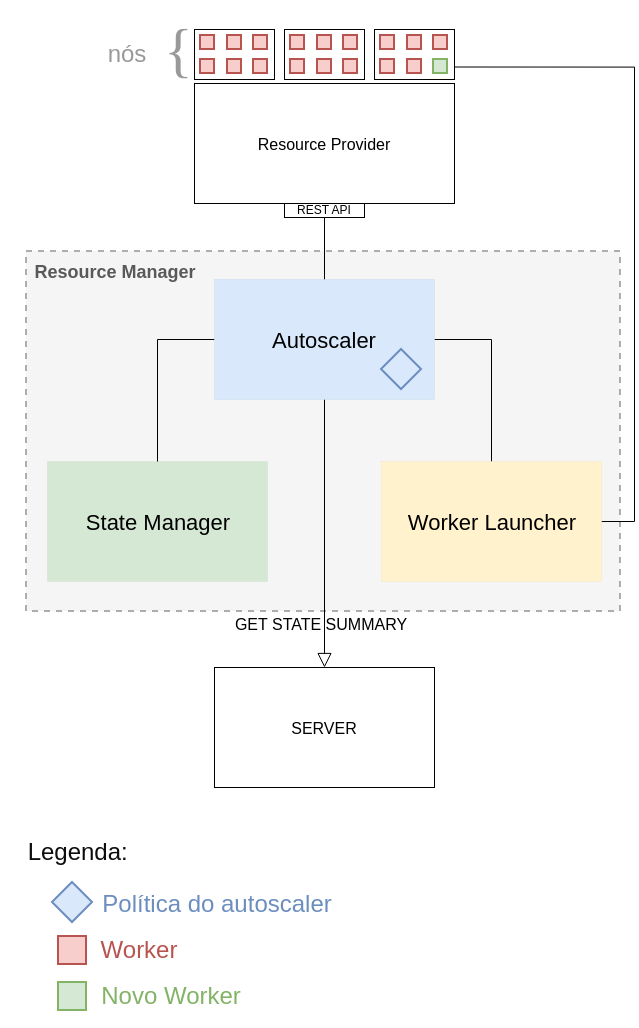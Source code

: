 <mxfile version="20.2.2" type="github" pages="5">
  <diagram id="givH3kl9ryhQj4KlOiUC" name="RM">
    <mxGraphModel dx="813" dy="728" grid="1" gridSize="10" guides="1" tooltips="1" connect="1" arrows="1" fold="1" page="1" pageScale="1" pageWidth="413" pageHeight="291" math="0" shadow="0">
      <root>
        <mxCell id="0" />
        <mxCell id="1" parent="0" />
        <mxCell id="n0p0-1cMeXe_KQNHKJX4-10" value="" style="rounded=0;whiteSpace=wrap;html=1;labelBackgroundColor=#FFFFFF;fontSize=11;dashed=1;fillColor=#f5f5f5;fontColor=#333333;strokeColor=#ADADAD;" parent="1" vertex="1">
          <mxGeometry x="56" y="-156.5" width="297" height="180" as="geometry" />
        </mxCell>
        <mxCell id="EmZdWoWNg9iefI1Aj5C1-4" value="State Manager" style="rounded=0;whiteSpace=wrap;html=1;fontFamily=Helvetica;fontSize=11;strokeColor=#82b366;strokeWidth=0;fillColor=#d5e8d4;" parent="1" vertex="1">
          <mxGeometry x="66.5" y="-51.5" width="110" height="60" as="geometry" />
        </mxCell>
        <mxCell id="EmZdWoWNg9iefI1Aj5C1-14" style="edgeStyle=orthogonalEdgeStyle;rounded=0;orthogonalLoop=1;jettySize=auto;html=1;exitX=0.5;exitY=1;exitDx=0;exitDy=0;entryX=0.5;entryY=0;entryDx=0;entryDy=0;fontFamily=Helvetica;fontSize=8;endArrow=block;endFill=0;startArrow=none;startFill=0;strokeWidth=0.5;" parent="1" source="EmZdWoWNg9iefI1Aj5C1-5" target="EmZdWoWNg9iefI1Aj5C1-7" edge="1">
          <mxGeometry relative="1" as="geometry" />
        </mxCell>
        <mxCell id="EmZdWoWNg9iefI1Aj5C1-15" value="GET STATE SUMMARY" style="edgeLabel;html=1;align=center;verticalAlign=middle;resizable=0;points=[];fontSize=8;fontFamily=Helvetica;labelBackgroundColor=none;" parent="EmZdWoWNg9iefI1Aj5C1-14" vertex="1" connectable="0">
          <mxGeometry x="-0.142" relative="1" as="geometry">
            <mxPoint x="-2" y="55" as="offset" />
          </mxGeometry>
        </mxCell>
        <mxCell id="ByBU07RrCaSleD2tIyLL-16" style="edgeStyle=orthogonalEdgeStyle;rounded=0;orthogonalLoop=1;jettySize=auto;html=1;exitX=0.5;exitY=0;exitDx=0;exitDy=0;entryX=0.5;entryY=1;entryDx=0;entryDy=0;fontFamily=Times New Roman;fontSize=16;fontColor=#999999;startArrow=none;startFill=0;endArrow=none;endFill=0;strokeWidth=0.5;" parent="1" source="EmZdWoWNg9iefI1Aj5C1-5" target="ByBU07RrCaSleD2tIyLL-21" edge="1">
          <mxGeometry relative="1" as="geometry">
            <mxPoint x="205" y="-37.5" as="targetPoint" />
          </mxGeometry>
        </mxCell>
        <mxCell id="n0p0-1cMeXe_KQNHKJX4-3" style="edgeStyle=orthogonalEdgeStyle;rounded=0;orthogonalLoop=1;jettySize=auto;html=1;exitX=1;exitY=0.5;exitDx=0;exitDy=0;entryX=0.5;entryY=0;entryDx=0;entryDy=0;fontSize=11;endArrow=none;endFill=0;strokeWidth=0.5;" parent="1" source="EmZdWoWNg9iefI1Aj5C1-5" target="EmZdWoWNg9iefI1Aj5C1-6" edge="1">
          <mxGeometry relative="1" as="geometry" />
        </mxCell>
        <mxCell id="n0p0-1cMeXe_KQNHKJX4-4" style="edgeStyle=orthogonalEdgeStyle;rounded=0;orthogonalLoop=1;jettySize=auto;html=1;exitX=0;exitY=0.5;exitDx=0;exitDy=0;entryX=0.5;entryY=0;entryDx=0;entryDy=0;fontSize=11;endArrow=none;endFill=0;strokeWidth=0.5;" parent="1" source="EmZdWoWNg9iefI1Aj5C1-5" target="EmZdWoWNg9iefI1Aj5C1-4" edge="1">
          <mxGeometry relative="1" as="geometry" />
        </mxCell>
        <mxCell id="EmZdWoWNg9iefI1Aj5C1-5" value="Autoscaler" style="rounded=0;whiteSpace=wrap;html=1;fontFamily=Helvetica;fontSize=11;strokeColor=#6c8ebf;strokeWidth=0;fillColor=#dae8fc;" parent="1" vertex="1">
          <mxGeometry x="150" y="-142.5" width="110" height="60" as="geometry" />
        </mxCell>
        <mxCell id="degvUQ81yIcglxJupTP3-12" style="edgeStyle=orthogonalEdgeStyle;rounded=0;orthogonalLoop=1;jettySize=auto;html=1;exitX=1;exitY=0.5;exitDx=0;exitDy=0;entryX=1;entryY=0.75;entryDx=0;entryDy=0;endArrow=none;endFill=0;strokeWidth=0.5;" parent="1" source="EmZdWoWNg9iefI1Aj5C1-6" target="nF06TZ146E0NzSmDWq72-19" edge="1">
          <mxGeometry relative="1" as="geometry">
            <Array as="points">
              <mxPoint x="360" y="-21" />
              <mxPoint x="360" y="-249" />
            </Array>
          </mxGeometry>
        </mxCell>
        <mxCell id="EmZdWoWNg9iefI1Aj5C1-6" value="Worker Launcher" style="rounded=0;whiteSpace=wrap;html=1;fontFamily=Helvetica;fontSize=11;strokeColor=#d6b656;strokeWidth=0;fillColor=#fff2cc;" parent="1" vertex="1">
          <mxGeometry x="233.5" y="-51.5" width="110" height="60" as="geometry" />
        </mxCell>
        <mxCell id="EmZdWoWNg9iefI1Aj5C1-7" value="SERVER" style="rounded=0;whiteSpace=wrap;html=1;fontFamily=Helvetica;fontSize=8;strokeColor=default;strokeWidth=0.5;" parent="1" vertex="1">
          <mxGeometry x="150" y="51.5" width="110" height="60" as="geometry" />
        </mxCell>
        <mxCell id="EmZdWoWNg9iefI1Aj5C1-13" value="Resource Manager" style="text;html=1;align=center;verticalAlign=middle;resizable=0;points=[];autosize=1;strokeColor=none;fillColor=none;fontSize=9;fontFamily=Helvetica;strokeWidth=1;fontStyle=1;fontColor=#595959;" parent="1" vertex="1">
          <mxGeometry x="50" y="-156.5" width="100" height="20" as="geometry" />
        </mxCell>
        <mxCell id="degvUQ81yIcglxJupTP3-3" value="Resource Provider" style="rounded=0;whiteSpace=wrap;html=1;fontFamily=Helvetica;fontSize=8;strokeColor=default;strokeWidth=0.5;" parent="1" vertex="1">
          <mxGeometry x="140" y="-240.5" width="130" height="60" as="geometry" />
        </mxCell>
        <mxCell id="degvUQ81yIcglxJupTP3-6" value="&lt;span style=&quot;color: rgb(0, 0, 0); font-family: Helvetica; font-size: 8px; font-style: normal; font-variant-ligatures: normal; font-variant-caps: normal; font-weight: 400; letter-spacing: normal; orphans: 2; text-align: center; text-indent: 0px; text-transform: none; widows: 2; word-spacing: 0px; -webkit-text-stroke-width: 0px; background-color: rgb(248, 249, 250); text-decoration-thickness: initial; text-decoration-style: initial; text-decoration-color: initial; float: none; display: inline !important;&quot;&gt;Node&lt;/span&gt;" style="rounded=0;whiteSpace=wrap;html=1;fontFamily=Helvetica;fontSize=8;strokeColor=default;strokeWidth=0.5;" parent="1" vertex="1">
          <mxGeometry x="230" y="-267.5" width="40" height="25" as="geometry" />
        </mxCell>
        <mxCell id="iXi9pWHLpVJdPP4cGL9C-4" style="edgeStyle=orthogonalEdgeStyle;rounded=0;orthogonalLoop=1;jettySize=auto;html=1;exitX=0.5;exitY=1;exitDx=0;exitDy=0;dashed=1;" parent="1" source="degvUQ81yIcglxJupTP3-3" target="degvUQ81yIcglxJupTP3-3" edge="1">
          <mxGeometry relative="1" as="geometry" />
        </mxCell>
        <mxCell id="ByBU07RrCaSleD2tIyLL-1" value="" style="rhombus;whiteSpace=wrap;html=1;fillColor=#dae8fc;strokeColor=#6c8ebf;" parent="1" vertex="1">
          <mxGeometry x="233.5" y="-107.5" width="20" height="20" as="geometry" />
        </mxCell>
        <mxCell id="ByBU07RrCaSleD2tIyLL-2" value="" style="rhombus;whiteSpace=wrap;html=1;fillColor=#dae8fc;strokeColor=#6c8ebf;fontColor=#6C8EBF;" parent="1" vertex="1">
          <mxGeometry x="69" y="159" width="20" height="20" as="geometry" />
        </mxCell>
        <mxCell id="ByBU07RrCaSleD2tIyLL-3" value="Política do autoscaler" style="text;html=1;align=center;verticalAlign=middle;resizable=0;points=[];autosize=1;strokeColor=none;fillColor=none;fontColor=#6C8EBF;" parent="1" vertex="1">
          <mxGeometry x="86" y="160" width="130" height="20" as="geometry" />
        </mxCell>
        <mxCell id="ByBU07RrCaSleD2tIyLL-21" value="REST API" style="rounded=0;whiteSpace=wrap;html=1;fontFamily=Helvetica;fontSize=6;strokeColor=default;strokeWidth=0.5;" parent="1" vertex="1">
          <mxGeometry x="185" y="-180.5" width="40" height="7" as="geometry" />
        </mxCell>
        <mxCell id="nF06TZ146E0NzSmDWq72-1" value="" style="whiteSpace=wrap;html=1;aspect=fixed;fontSize=13;fillColor=#f8cecc;strokeColor=#b85450;" parent="1" vertex="1">
          <mxGeometry x="72" y="186" width="14" height="14" as="geometry" />
        </mxCell>
        <mxCell id="nF06TZ146E0NzSmDWq72-2" value="Worker" style="text;html=1;align=center;verticalAlign=middle;resizable=0;points=[];autosize=1;strokeColor=none;fillColor=none;fontColor=#B85450;" parent="1" vertex="1">
          <mxGeometry x="82" y="178" width="60" height="30" as="geometry" />
        </mxCell>
        <mxCell id="nF06TZ146E0NzSmDWq72-12" value="" style="rounded=0;whiteSpace=wrap;html=1;fontFamily=Helvetica;fontSize=8;strokeColor=default;strokeWidth=0.5;" parent="1" vertex="1">
          <mxGeometry x="140" y="-267.5" width="40" height="25" as="geometry" />
        </mxCell>
        <mxCell id="nF06TZ146E0NzSmDWq72-13" value="" style="whiteSpace=wrap;html=1;aspect=fixed;fontSize=13;fillColor=#f8cecc;strokeColor=#b85450;" parent="1" vertex="1">
          <mxGeometry x="143" y="-264.5" width="7" height="7" as="geometry" />
        </mxCell>
        <mxCell id="nF06TZ146E0NzSmDWq72-14" value="" style="whiteSpace=wrap;html=1;aspect=fixed;fontSize=13;fillColor=#f8cecc;strokeColor=#b85450;" parent="1" vertex="1">
          <mxGeometry x="156.5" y="-264.5" width="7" height="7" as="geometry" />
        </mxCell>
        <mxCell id="nF06TZ146E0NzSmDWq72-15" value="" style="whiteSpace=wrap;html=1;aspect=fixed;fontSize=13;fillColor=#f8cecc;strokeColor=#b85450;" parent="1" vertex="1">
          <mxGeometry x="143" y="-252.5" width="7" height="7" as="geometry" />
        </mxCell>
        <mxCell id="nF06TZ146E0NzSmDWq72-16" value="" style="whiteSpace=wrap;html=1;aspect=fixed;fontSize=13;fillColor=#f8cecc;strokeColor=#b85450;" parent="1" vertex="1">
          <mxGeometry x="156.5" y="-252.5" width="7" height="7" as="geometry" />
        </mxCell>
        <mxCell id="nF06TZ146E0NzSmDWq72-17" value="" style="whiteSpace=wrap;html=1;aspect=fixed;fontSize=13;fillColor=#f8cecc;strokeColor=#b85450;" parent="1" vertex="1">
          <mxGeometry x="169.5" y="-264.5" width="7" height="7" as="geometry" />
        </mxCell>
        <mxCell id="nF06TZ146E0NzSmDWq72-18" value="" style="whiteSpace=wrap;html=1;aspect=fixed;fontSize=13;fillColor=#f8cecc;strokeColor=#b85450;" parent="1" vertex="1">
          <mxGeometry x="169.5" y="-252.5" width="7" height="7" as="geometry" />
        </mxCell>
        <mxCell id="nF06TZ146E0NzSmDWq72-19" value="" style="rounded=0;whiteSpace=wrap;html=1;fontFamily=Helvetica;fontSize=8;strokeColor=default;strokeWidth=0.5;" parent="1" vertex="1">
          <mxGeometry x="230" y="-267.5" width="40" height="25" as="geometry" />
        </mxCell>
        <mxCell id="nF06TZ146E0NzSmDWq72-20" value="" style="whiteSpace=wrap;html=1;aspect=fixed;fontSize=13;fillColor=#f8cecc;strokeColor=#b85450;" parent="1" vertex="1">
          <mxGeometry x="233" y="-264.5" width="7" height="7" as="geometry" />
        </mxCell>
        <mxCell id="nF06TZ146E0NzSmDWq72-21" value="" style="whiteSpace=wrap;html=1;aspect=fixed;fontSize=13;fillColor=#f8cecc;strokeColor=#b85450;" parent="1" vertex="1">
          <mxGeometry x="246.5" y="-264.5" width="7" height="7" as="geometry" />
        </mxCell>
        <mxCell id="nF06TZ146E0NzSmDWq72-22" value="" style="whiteSpace=wrap;html=1;aspect=fixed;fontSize=13;fillColor=#f8cecc;strokeColor=#b85450;" parent="1" vertex="1">
          <mxGeometry x="233" y="-252.5" width="7" height="7" as="geometry" />
        </mxCell>
        <mxCell id="nF06TZ146E0NzSmDWq72-23" value="" style="whiteSpace=wrap;html=1;aspect=fixed;fontSize=13;fillColor=#f8cecc;strokeColor=#b85450;" parent="1" vertex="1">
          <mxGeometry x="246.5" y="-252.5" width="7" height="7" as="geometry" />
        </mxCell>
        <mxCell id="nF06TZ146E0NzSmDWq72-24" value="" style="whiteSpace=wrap;html=1;aspect=fixed;fontSize=13;fillColor=#f8cecc;strokeColor=#b85450;" parent="1" vertex="1">
          <mxGeometry x="259.5" y="-264.5" width="7" height="7" as="geometry" />
        </mxCell>
        <mxCell id="nF06TZ146E0NzSmDWq72-25" value="" style="rounded=0;whiteSpace=wrap;html=1;fontFamily=Helvetica;fontSize=8;strokeColor=default;strokeWidth=0.5;" parent="1" vertex="1">
          <mxGeometry x="185" y="-267.5" width="40" height="25" as="geometry" />
        </mxCell>
        <mxCell id="nF06TZ146E0NzSmDWq72-26" value="" style="whiteSpace=wrap;html=1;aspect=fixed;fontSize=13;fillColor=#f8cecc;strokeColor=#b85450;" parent="1" vertex="1">
          <mxGeometry x="188" y="-264.5" width="7" height="7" as="geometry" />
        </mxCell>
        <mxCell id="nF06TZ146E0NzSmDWq72-27" value="" style="whiteSpace=wrap;html=1;aspect=fixed;fontSize=13;fillColor=#f8cecc;strokeColor=#b85450;" parent="1" vertex="1">
          <mxGeometry x="201.5" y="-264.5" width="7" height="7" as="geometry" />
        </mxCell>
        <mxCell id="nF06TZ146E0NzSmDWq72-28" value="" style="whiteSpace=wrap;html=1;aspect=fixed;fontSize=13;fillColor=#f8cecc;strokeColor=#b85450;" parent="1" vertex="1">
          <mxGeometry x="188" y="-252.5" width="7" height="7" as="geometry" />
        </mxCell>
        <mxCell id="nF06TZ146E0NzSmDWq72-29" value="" style="whiteSpace=wrap;html=1;aspect=fixed;fontSize=13;fillColor=#f8cecc;strokeColor=#b85450;" parent="1" vertex="1">
          <mxGeometry x="201.5" y="-252.5" width="7" height="7" as="geometry" />
        </mxCell>
        <mxCell id="nF06TZ146E0NzSmDWq72-30" value="" style="whiteSpace=wrap;html=1;aspect=fixed;fontSize=13;fillColor=#f8cecc;strokeColor=#b85450;" parent="1" vertex="1">
          <mxGeometry x="214.5" y="-264.5" width="7" height="7" as="geometry" />
        </mxCell>
        <mxCell id="nF06TZ146E0NzSmDWq72-31" value="" style="whiteSpace=wrap;html=1;aspect=fixed;fontSize=13;fillColor=#f8cecc;strokeColor=#b85450;" parent="1" vertex="1">
          <mxGeometry x="214.5" y="-252.5" width="7" height="7" as="geometry" />
        </mxCell>
        <mxCell id="nF06TZ146E0NzSmDWq72-32" value="{" style="text;whiteSpace=wrap;html=1;fontColor=#999999;fontSize=30;fontFamily=Times New Roman;" parent="1" vertex="1">
          <mxGeometry x="123" y="-282" width="12" height="25" as="geometry" />
        </mxCell>
        <mxCell id="nF06TZ146E0NzSmDWq72-33" value="nós" style="text;html=1;align=center;verticalAlign=middle;resizable=0;points=[];autosize=1;strokeColor=none;fillColor=none;fontSize=12;fontColor=#999999;" parent="1" vertex="1">
          <mxGeometry x="86" y="-270" width="40" height="30" as="geometry" />
        </mxCell>
        <mxCell id="nF06TZ146E0NzSmDWq72-34" value="" style="whiteSpace=wrap;html=1;aspect=fixed;fontSize=13;fillColor=#d5e8d4;strokeColor=#82b366;" parent="1" vertex="1">
          <mxGeometry x="72" y="209" width="14" height="14" as="geometry" />
        </mxCell>
        <mxCell id="nF06TZ146E0NzSmDWq72-35" value="Novo Worker" style="text;html=1;align=center;verticalAlign=middle;resizable=0;points=[];autosize=1;strokeColor=none;fillColor=none;fontColor=#82B366;" parent="1" vertex="1">
          <mxGeometry x="83" y="201" width="90" height="30" as="geometry" />
        </mxCell>
        <mxCell id="nF06TZ146E0NzSmDWq72-36" value="" style="whiteSpace=wrap;html=1;aspect=fixed;fontSize=13;fillColor=#d5e8d4;strokeColor=#82b366;" parent="1" vertex="1">
          <mxGeometry x="259.5" y="-252.5" width="7" height="7" as="geometry" />
        </mxCell>
        <mxCell id="nF06TZ146E0NzSmDWq72-37" value="&lt;font color=&quot;#0d0d0d&quot;&gt;Legenda:&amp;nbsp;&lt;/font&gt;" style="text;html=1;align=center;verticalAlign=middle;resizable=0;points=[];autosize=1;strokeColor=none;fillColor=none;fontSize=12;fontColor=#82B366;" parent="1" vertex="1">
          <mxGeometry x="43" y="129" width="80" height="30" as="geometry" />
        </mxCell>
      </root>
    </mxGraphModel>
  </diagram>
  <diagram name="node ex" id="QiuuPh8pqdXVUoQ2Vr1C">
    <mxGraphModel dx="569" dy="306" grid="1" gridSize="10" guides="1" tooltips="1" connect="1" arrows="1" fold="1" page="1" pageScale="1" pageWidth="413" pageHeight="291" math="0" shadow="0">
      <root>
        <mxCell id="OyPvWq7zxoFrwu6D7QL0-0" />
        <mxCell id="OyPvWq7zxoFrwu6D7QL0-1" parent="OyPvWq7zxoFrwu6D7QL0-0" />
        <mxCell id="OyPvWq7zxoFrwu6D7QL0-2" value="" style="rounded=0;whiteSpace=wrap;html=1;strokeWidth=0;fillColor=#f5f5f5;fontColor=#333333;strokeColor=#666666;" parent="OyPvWq7zxoFrwu6D7QL0-1" vertex="1">
          <mxGeometry x="48" y="55" width="235" height="170" as="geometry" />
        </mxCell>
        <mxCell id="OyPvWq7zxoFrwu6D7QL0-16" value="Worker 1" style="rounded=0;whiteSpace=wrap;html=1;fontFamily=Helvetica;fontSize=8;strokeColor=default;strokeWidth=0.5;" parent="OyPvWq7zxoFrwu6D7QL0-1" vertex="1">
          <mxGeometry x="60" y="75" width="100" height="60" as="geometry" />
        </mxCell>
        <mxCell id="OyPvWq7zxoFrwu6D7QL0-18" style="edgeStyle=orthogonalEdgeStyle;rounded=0;orthogonalLoop=1;jettySize=auto;html=1;exitX=0.5;exitY=1;exitDx=0;exitDy=0;dashed=1;" parent="OyPvWq7zxoFrwu6D7QL0-1" edge="1">
          <mxGeometry relative="1" as="geometry">
            <mxPoint x="258" y="236" as="sourcePoint" />
            <mxPoint x="258" y="236" as="targetPoint" />
          </mxGeometry>
        </mxCell>
        <mxCell id="nDW1kJGVqX50-gs_ahfs-0" value="Worker 5" style="rounded=0;whiteSpace=wrap;html=1;fontFamily=Helvetica;fontSize=8;strokeColor=default;strokeWidth=0.5;" parent="OyPvWq7zxoFrwu6D7QL0-1" vertex="1">
          <mxGeometry x="170" y="75" width="100" height="60" as="geometry" />
        </mxCell>
        <mxCell id="VqP6zzKVyuEk30cZ3ehg-0" value="Node" style="text;html=1;align=center;verticalAlign=middle;whiteSpace=wrap;rounded=0;fontColor=#0D0D0D;fontStyle=1;fontSize=12;" parent="OyPvWq7zxoFrwu6D7QL0-1" vertex="1">
          <mxGeometry x="48" y="55" width="35" height="15" as="geometry" />
        </mxCell>
        <mxCell id="VqP6zzKVyuEk30cZ3ehg-10" value="" style="group;fontStyle=1;fontSize=8;" parent="OyPvWq7zxoFrwu6D7QL0-1" vertex="1" connectable="0">
          <mxGeometry x="173" y="215" width="55" height="10" as="geometry" />
        </mxCell>
        <mxCell id="VqP6zzKVyuEk30cZ3ehg-8" value="" style="whiteSpace=wrap;html=1;aspect=fixed;fontSize=8;fillColor=#d5e8d4;strokeColor=#82b366;" parent="VqP6zzKVyuEk30cZ3ehg-10" vertex="1">
          <mxGeometry width="8" height="8" as="geometry" />
        </mxCell>
        <mxCell id="VqP6zzKVyuEk30cZ3ehg-9" value="&lt;b style=&quot;font-size: 8px;&quot;&gt;&lt;font color=&quot;#82b366&quot; style=&quot;font-size: 8px;&quot;&gt;20000m&lt;/font&gt;&lt;/b&gt;" style="text;html=1;strokeColor=none;fillColor=none;align=left;verticalAlign=middle;whiteSpace=wrap;rounded=0;dashed=1;fontSize=8;fontColor=#B9E0A5;" parent="VqP6zzKVyuEk30cZ3ehg-10" vertex="1">
          <mxGeometry x="10" width="30" height="10" as="geometry" />
        </mxCell>
        <mxCell id="VqP6zzKVyuEk30cZ3ehg-72" value="" style="group" parent="OyPvWq7zxoFrwu6D7QL0-1" vertex="1" connectable="0">
          <mxGeometry x="241" y="115" width="28" height="15" as="geometry" />
        </mxCell>
        <mxCell id="VqP6zzKVyuEk30cZ3ehg-73" value="" style="whiteSpace=wrap;html=1;aspect=fixed;fontSize=12;fillColor=#d5e8d4;strokeColor=#82b366;" parent="VqP6zzKVyuEk30cZ3ehg-72" vertex="1">
          <mxGeometry width="5" height="5" as="geometry" />
        </mxCell>
        <mxCell id="VqP6zzKVyuEk30cZ3ehg-74" value="&lt;b style=&quot;&quot;&gt;&lt;font color=&quot;#82b366&quot; style=&quot;font-size: 5px;&quot;&gt;3000m&lt;/font&gt;&lt;/b&gt;" style="text;html=1;strokeColor=none;fillColor=none;align=left;verticalAlign=middle;whiteSpace=wrap;rounded=0;dashed=1;fontSize=4;fontColor=#B9E0A5;" parent="VqP6zzKVyuEk30cZ3ehg-72" vertex="1">
          <mxGeometry x="4.996" y="2.5" width="7.273" as="geometry" />
        </mxCell>
        <mxCell id="VqP6zzKVyuEk30cZ3ehg-136" value="" style="group" parent="VqP6zzKVyuEk30cZ3ehg-72" vertex="1" connectable="0">
          <mxGeometry y="10" width="28" height="5" as="geometry" />
        </mxCell>
        <mxCell id="VqP6zzKVyuEk30cZ3ehg-137" value="" style="ellipse;whiteSpace=wrap;html=1;aspect=fixed;fontSize=12;fillColor=#dae8fc;strokeColor=#6c8ebf;" parent="VqP6zzKVyuEk30cZ3ehg-136" vertex="1">
          <mxGeometry width="5" height="5" as="geometry" />
        </mxCell>
        <mxCell id="VqP6zzKVyuEk30cZ3ehg-138" value="5000mb" style="text;html=1;strokeColor=none;fillColor=none;align=left;verticalAlign=middle;whiteSpace=wrap;rounded=0;dashed=1;fontSize=5;fontColor=#6C8EBF;fontStyle=1" parent="VqP6zzKVyuEk30cZ3ehg-136" vertex="1">
          <mxGeometry x="5" width="23" height="3.18" as="geometry" />
        </mxCell>
        <mxCell id="VqP6zzKVyuEk30cZ3ehg-139" value="" style="group" parent="VqP6zzKVyuEk30cZ3ehg-72" vertex="1" connectable="0">
          <mxGeometry width="12.269" height="5" as="geometry" />
        </mxCell>
        <mxCell id="VqP6zzKVyuEk30cZ3ehg-140" value="" style="whiteSpace=wrap;html=1;aspect=fixed;fontSize=12;fillColor=#d5e8d4;strokeColor=#82b366;" parent="VqP6zzKVyuEk30cZ3ehg-139" vertex="1">
          <mxGeometry width="5" height="5" as="geometry" />
        </mxCell>
        <mxCell id="VqP6zzKVyuEk30cZ3ehg-98" value="" style="group" parent="OyPvWq7zxoFrwu6D7QL0-1" vertex="1" connectable="0">
          <mxGeometry x="131" y="125" width="28" height="5" as="geometry" />
        </mxCell>
        <mxCell id="VqP6zzKVyuEk30cZ3ehg-99" value="" style="ellipse;whiteSpace=wrap;html=1;aspect=fixed;fontSize=12;fillColor=#dae8fc;strokeColor=#6c8ebf;" parent="VqP6zzKVyuEk30cZ3ehg-98" vertex="1">
          <mxGeometry width="5" height="5" as="geometry" />
        </mxCell>
        <mxCell id="VqP6zzKVyuEk30cZ3ehg-100" value="10000mb" style="text;html=1;strokeColor=none;fillColor=none;align=left;verticalAlign=middle;whiteSpace=wrap;rounded=0;dashed=1;fontSize=5;fontColor=#6C8EBF;fontStyle=1" parent="VqP6zzKVyuEk30cZ3ehg-98" vertex="1">
          <mxGeometry x="5" width="23" height="3.18" as="geometry" />
        </mxCell>
        <mxCell id="VqP6zzKVyuEk30cZ3ehg-101" value="" style="group" parent="OyPvWq7zxoFrwu6D7QL0-1" vertex="1" connectable="0">
          <mxGeometry x="131" y="115" width="12.269" height="5" as="geometry" />
        </mxCell>
        <mxCell id="VqP6zzKVyuEk30cZ3ehg-102" value="" style="whiteSpace=wrap;html=1;aspect=fixed;fontSize=12;fillColor=#d5e8d4;strokeColor=#82b366;" parent="VqP6zzKVyuEk30cZ3ehg-101" vertex="1">
          <mxGeometry width="5" height="5" as="geometry" />
        </mxCell>
        <mxCell id="VqP6zzKVyuEk30cZ3ehg-103" value="&lt;b style=&quot;&quot;&gt;&lt;font color=&quot;#82b366&quot; style=&quot;font-size: 5px;&quot;&gt;5000m&lt;/font&gt;&lt;/b&gt;" style="text;html=1;strokeColor=none;fillColor=none;align=left;verticalAlign=middle;whiteSpace=wrap;rounded=0;dashed=1;fontSize=4;fontColor=#B9E0A5;" parent="VqP6zzKVyuEk30cZ3ehg-101" vertex="1">
          <mxGeometry x="4.996" y="2.5" width="7.273" as="geometry" />
        </mxCell>
        <mxCell id="VqP6zzKVyuEk30cZ3ehg-104" value="Worker 3" style="rounded=0;whiteSpace=wrap;html=1;fontFamily=Helvetica;fontSize=8;strokeColor=default;strokeWidth=0.5;" parent="OyPvWq7zxoFrwu6D7QL0-1" vertex="1">
          <mxGeometry x="60" y="145" width="100" height="60" as="geometry" />
        </mxCell>
        <mxCell id="VqP6zzKVyuEk30cZ3ehg-105" value="livre" style="rounded=0;whiteSpace=wrap;html=1;fontFamily=Helvetica;fontSize=8;strokeColor=default;strokeWidth=0.5;" parent="OyPvWq7zxoFrwu6D7QL0-1" vertex="1">
          <mxGeometry x="170" y="145" width="100" height="60" as="geometry" />
        </mxCell>
        <mxCell id="VqP6zzKVyuEk30cZ3ehg-109" value="" style="group" parent="OyPvWq7zxoFrwu6D7QL0-1" vertex="1" connectable="0">
          <mxGeometry x="241" y="185" width="28" height="15" as="geometry" />
        </mxCell>
        <mxCell id="VqP6zzKVyuEk30cZ3ehg-110" value="" style="whiteSpace=wrap;html=1;aspect=fixed;fontSize=12;fillColor=#d5e8d4;strokeColor=#82b366;" parent="VqP6zzKVyuEk30cZ3ehg-109" vertex="1">
          <mxGeometry width="5" height="5" as="geometry" />
        </mxCell>
        <mxCell id="VqP6zzKVyuEk30cZ3ehg-111" value="&lt;b style=&quot;&quot;&gt;&lt;font color=&quot;#82b366&quot; style=&quot;font-size: 5px;&quot;&gt;10000m&lt;/font&gt;&lt;/b&gt;" style="text;html=1;strokeColor=none;fillColor=none;align=left;verticalAlign=middle;whiteSpace=wrap;rounded=0;dashed=1;fontSize=4;fontColor=#B9E0A5;" parent="VqP6zzKVyuEk30cZ3ehg-109" vertex="1">
          <mxGeometry x="4.996" y="2.5" width="7.273" as="geometry" />
        </mxCell>
        <mxCell id="VqP6zzKVyuEk30cZ3ehg-142" value="" style="group" parent="VqP6zzKVyuEk30cZ3ehg-109" vertex="1" connectable="0">
          <mxGeometry y="10" width="28" height="5" as="geometry" />
        </mxCell>
        <mxCell id="VqP6zzKVyuEk30cZ3ehg-143" value="" style="ellipse;whiteSpace=wrap;html=1;aspect=fixed;fontSize=12;fillColor=#dae8fc;strokeColor=#6c8ebf;" parent="VqP6zzKVyuEk30cZ3ehg-142" vertex="1">
          <mxGeometry width="5" height="5" as="geometry" />
        </mxCell>
        <mxCell id="VqP6zzKVyuEk30cZ3ehg-144" value="15000mb" style="text;html=1;strokeColor=none;fillColor=none;align=left;verticalAlign=middle;whiteSpace=wrap;rounded=0;dashed=1;fontSize=5;fontColor=#6C8EBF;fontStyle=1" parent="VqP6zzKVyuEk30cZ3ehg-142" vertex="1">
          <mxGeometry x="5" width="23" height="3.18" as="geometry" />
        </mxCell>
        <mxCell id="VqP6zzKVyuEk30cZ3ehg-145" value="" style="group" parent="VqP6zzKVyuEk30cZ3ehg-109" vertex="1" connectable="0">
          <mxGeometry width="12.269" height="5" as="geometry" />
        </mxCell>
        <mxCell id="VqP6zzKVyuEk30cZ3ehg-146" value="" style="whiteSpace=wrap;html=1;aspect=fixed;fontSize=12;fillColor=#d5e8d4;strokeColor=#82b366;" parent="VqP6zzKVyuEk30cZ3ehg-145" vertex="1">
          <mxGeometry width="5" height="5" as="geometry" />
        </mxCell>
        <mxCell id="VqP6zzKVyuEk30cZ3ehg-112" value="" style="group" parent="OyPvWq7zxoFrwu6D7QL0-1" vertex="1" connectable="0">
          <mxGeometry x="131" y="195" width="28" height="5" as="geometry" />
        </mxCell>
        <mxCell id="VqP6zzKVyuEk30cZ3ehg-113" value="" style="ellipse;whiteSpace=wrap;html=1;aspect=fixed;fontSize=12;fillColor=#dae8fc;strokeColor=#6c8ebf;" parent="VqP6zzKVyuEk30cZ3ehg-112" vertex="1">
          <mxGeometry width="5" height="5" as="geometry" />
        </mxCell>
        <mxCell id="VqP6zzKVyuEk30cZ3ehg-114" value="2000mb" style="text;html=1;strokeColor=none;fillColor=none;align=left;verticalAlign=middle;whiteSpace=wrap;rounded=0;dashed=1;fontSize=5;fontColor=#6C8EBF;fontStyle=1" parent="VqP6zzKVyuEk30cZ3ehg-112" vertex="1">
          <mxGeometry x="5" width="23" height="3.18" as="geometry" />
        </mxCell>
        <mxCell id="VqP6zzKVyuEk30cZ3ehg-115" value="" style="group" parent="OyPvWq7zxoFrwu6D7QL0-1" vertex="1" connectable="0">
          <mxGeometry x="131" y="185" width="12.269" height="5" as="geometry" />
        </mxCell>
        <mxCell id="VqP6zzKVyuEk30cZ3ehg-116" value="" style="whiteSpace=wrap;html=1;aspect=fixed;fontSize=12;fillColor=#d5e8d4;strokeColor=#82b366;" parent="VqP6zzKVyuEk30cZ3ehg-115" vertex="1">
          <mxGeometry width="5" height="5" as="geometry" />
        </mxCell>
        <mxCell id="VqP6zzKVyuEk30cZ3ehg-117" value="&lt;b style=&quot;&quot;&gt;&lt;font color=&quot;#82b366&quot; style=&quot;font-size: 5px;&quot;&gt;2000m&lt;/font&gt;&lt;/b&gt;" style="text;html=1;strokeColor=none;fillColor=none;align=left;verticalAlign=middle;whiteSpace=wrap;rounded=0;dashed=1;fontSize=4;fontColor=#B9E0A5;" parent="VqP6zzKVyuEk30cZ3ehg-115" vertex="1">
          <mxGeometry x="4.996" y="2.5" width="7.273" as="geometry" />
        </mxCell>
        <mxCell id="VqP6zzKVyuEk30cZ3ehg-118" value="" style="group;fontSize=8;" parent="OyPvWq7zxoFrwu6D7QL0-1" vertex="1" connectable="0">
          <mxGeometry x="220" y="215" width="40" height="10" as="geometry" />
        </mxCell>
        <mxCell id="VqP6zzKVyuEk30cZ3ehg-18" value="32000mb" style="text;html=1;strokeColor=none;fillColor=none;align=left;verticalAlign=middle;whiteSpace=wrap;rounded=0;dashed=1;fontSize=8;fontColor=#6C8EBF;fontStyle=1" parent="VqP6zzKVyuEk30cZ3ehg-118" vertex="1">
          <mxGeometry x="10" y="2.5" width="30" height="5" as="geometry" />
        </mxCell>
        <mxCell id="VqP6zzKVyuEk30cZ3ehg-14" value="" style="ellipse;whiteSpace=wrap;html=1;aspect=fixed;fontSize=8;fillColor=#dae8fc;strokeColor=#6c8ebf;" parent="VqP6zzKVyuEk30cZ3ehg-118" vertex="1">
          <mxGeometry width="8" height="8" as="geometry" />
        </mxCell>
        <mxCell id="VqP6zzKVyuEk30cZ3ehg-155" value="&lt;font style=&quot;font-size: 7px;&quot;&gt;Legenda&lt;/font&gt;:" style="text;html=1;align=center;verticalAlign=middle;resizable=0;points=[];autosize=1;strokeColor=none;fillColor=none;fontSize=7;fontColor=#0D0D0D;" parent="OyPvWq7zxoFrwu6D7QL0-1" vertex="1">
          <mxGeometry x="40" y="225" width="50" height="20" as="geometry" />
        </mxCell>
        <mxCell id="VqP6zzKVyuEk30cZ3ehg-2" value="&amp;nbsp;CPU(milicores)" style="text;html=1;strokeColor=none;fillColor=none;align=left;verticalAlign=middle;whiteSpace=wrap;rounded=0;dashed=1;fontSize=7;fontColor=#82B366;fontStyle=1" parent="OyPvWq7zxoFrwu6D7QL0-1" vertex="1">
          <mxGeometry x="68" y="245" width="51" height="11.5" as="geometry" />
        </mxCell>
        <mxCell id="VqP6zzKVyuEk30cZ3ehg-3" value="" style="whiteSpace=wrap;html=1;aspect=fixed;fontSize=12;fillColor=#d5e8d4;strokeColor=#82b366;" parent="OyPvWq7zxoFrwu6D7QL0-1" vertex="1">
          <mxGeometry x="59" y="246.25" width="9" height="9" as="geometry" />
        </mxCell>
        <mxCell id="VqP6zzKVyuEk30cZ3ehg-5" value="&amp;nbsp;RAM(megabytes)" style="text;html=1;strokeColor=none;fillColor=none;align=left;verticalAlign=middle;whiteSpace=wrap;rounded=0;dashed=1;fontSize=7;fontColor=#6C8EBF;fontStyle=1" parent="OyPvWq7zxoFrwu6D7QL0-1" vertex="1">
          <mxGeometry x="152.27" y="246.25" width="58" height="9" as="geometry" />
        </mxCell>
        <mxCell id="VqP6zzKVyuEk30cZ3ehg-7" value="" style="ellipse;whiteSpace=wrap;html=1;aspect=fixed;fontSize=12;fillColor=#dae8fc;strokeColor=#6c8ebf;" parent="OyPvWq7zxoFrwu6D7QL0-1" vertex="1">
          <mxGeometry x="143.27" y="246" width="9" height="9" as="geometry" />
        </mxCell>
      </root>
    </mxGraphModel>
  </diagram>
  <diagram name="node" id="Aw4tk2loN6u6114x8few">
    <mxGraphModel dx="1422" dy="764" grid="1" gridSize="10" guides="1" tooltips="1" connect="1" arrows="1" fold="1" page="1" pageScale="1" pageWidth="413" pageHeight="291" math="0" shadow="0">
      <root>
        <mxCell id="4aOTccN-7xwlEmOiM-ov-0" />
        <mxCell id="4aOTccN-7xwlEmOiM-ov-1" parent="4aOTccN-7xwlEmOiM-ov-0" />
        <mxCell id="4aOTccN-7xwlEmOiM-ov-2" value="" style="rounded=0;whiteSpace=wrap;html=1;strokeWidth=0;fillColor=#f5f5f5;fontColor=#333333;strokeColor=#666666;" parent="4aOTccN-7xwlEmOiM-ov-1" vertex="1">
          <mxGeometry x="37" y="23" width="339" height="245" as="geometry" />
        </mxCell>
        <mxCell id="4aOTccN-7xwlEmOiM-ov-3" value="Worker 1" style="rounded=0;whiteSpace=wrap;html=1;fontFamily=Helvetica;fontSize=8;strokeColor=default;strokeWidth=0.5;" parent="4aOTccN-7xwlEmOiM-ov-1" vertex="1">
          <mxGeometry x="49" y="43" width="100" height="60" as="geometry" />
        </mxCell>
        <mxCell id="4aOTccN-7xwlEmOiM-ov-5" value="Worker 5" style="rounded=0;whiteSpace=wrap;html=1;fontFamily=Helvetica;fontSize=8;strokeColor=default;strokeWidth=0.5;" parent="4aOTccN-7xwlEmOiM-ov-1" vertex="1">
          <mxGeometry x="159" y="43" width="100" height="60" as="geometry" />
        </mxCell>
        <mxCell id="4aOTccN-7xwlEmOiM-ov-6" value="Node" style="text;html=1;align=center;verticalAlign=middle;whiteSpace=wrap;rounded=0;fontColor=#0D0D0D;fontStyle=1;fontSize=12;" parent="4aOTccN-7xwlEmOiM-ov-1" vertex="1">
          <mxGeometry x="37" y="23" width="35" height="15" as="geometry" />
        </mxCell>
        <mxCell id="4aOTccN-7xwlEmOiM-ov-24" value="Worker 3" style="rounded=0;whiteSpace=wrap;html=1;fontFamily=Helvetica;fontSize=8;strokeColor=default;strokeWidth=0.5;" parent="4aOTccN-7xwlEmOiM-ov-1" vertex="1">
          <mxGeometry x="49" y="115.5" width="100" height="60" as="geometry" />
        </mxCell>
        <mxCell id="4aOTccN-7xwlEmOiM-ov-25" value="livre" style="rounded=0;whiteSpace=wrap;html=1;fontFamily=Helvetica;fontSize=8;strokeColor=default;strokeWidth=0.5;" parent="4aOTccN-7xwlEmOiM-ov-1" vertex="1">
          <mxGeometry x="268" y="188" width="100" height="60" as="geometry" />
        </mxCell>
        <mxCell id="qmwicAuE-JA5BjTKIdcS-3" value="Worker 10" style="rounded=0;whiteSpace=wrap;html=1;fontFamily=Helvetica;fontSize=8;strokeColor=default;strokeWidth=0.5;" parent="4aOTccN-7xwlEmOiM-ov-1" vertex="1">
          <mxGeometry x="268" y="43" width="100" height="60" as="geometry" />
        </mxCell>
        <mxCell id="qmwicAuE-JA5BjTKIdcS-5" value="Worker 15" style="rounded=0;whiteSpace=wrap;html=1;fontFamily=Helvetica;fontSize=8;strokeColor=default;strokeWidth=0.5;" parent="4aOTccN-7xwlEmOiM-ov-1" vertex="1">
          <mxGeometry x="268" y="115.5" width="100" height="60" as="geometry" />
        </mxCell>
        <mxCell id="qmwicAuE-JA5BjTKIdcS-6" value="Worker 8" style="rounded=0;whiteSpace=wrap;html=1;fontFamily=Helvetica;fontSize=8;strokeColor=default;strokeWidth=0.5;" parent="4aOTccN-7xwlEmOiM-ov-1" vertex="1">
          <mxGeometry x="159" y="115.5" width="100" height="60" as="geometry" />
        </mxCell>
        <mxCell id="qmwicAuE-JA5BjTKIdcS-8" value="Worker 11" style="rounded=0;whiteSpace=wrap;html=1;fontFamily=Helvetica;fontSize=8;strokeColor=default;strokeWidth=0.5;" parent="4aOTccN-7xwlEmOiM-ov-1" vertex="1">
          <mxGeometry x="49" y="188" width="100" height="60" as="geometry" />
        </mxCell>
        <mxCell id="qmwicAuE-JA5BjTKIdcS-10" value="Worker 13" style="rounded=0;whiteSpace=wrap;html=1;fontFamily=Helvetica;fontSize=8;strokeColor=default;strokeWidth=0.5;" parent="4aOTccN-7xwlEmOiM-ov-1" vertex="1">
          <mxGeometry x="159" y="188" width="100" height="60" as="geometry" />
        </mxCell>
      </root>
    </mxGraphModel>
  </diagram>
  <diagram name="BALANCE CHECKING PROTOCOL" id="wdKHlt6J9EykQ16XjLNA">
    <mxGraphModel dx="395" dy="212" grid="1" gridSize="10" guides="1" tooltips="1" connect="1" arrows="1" fold="1" page="1" pageScale="1" pageWidth="413" pageHeight="291" math="0" shadow="0">
      <root>
        <mxCell id="xidgjIMVw1fd2q5cSDWl-0" />
        <mxCell id="xidgjIMVw1fd2q5cSDWl-1" parent="xidgjIMVw1fd2q5cSDWl-0" />
        <mxCell id="tEj_LmuDlFSTB9VCdQdw-1" style="edgeStyle=orthogonalEdgeStyle;rounded=0;orthogonalLoop=1;jettySize=auto;html=1;exitX=0.5;exitY=0;exitDx=0;exitDy=0;endArrow=none;endFill=0;dashed=1;strokeWidth=0.5;fillColor=#f5f5f5;strokeColor=#666666;" edge="1" parent="xidgjIMVw1fd2q5cSDWl-1" source="wzXCYt0Y51KLFppPlbZC-0">
          <mxGeometry relative="1" as="geometry">
            <mxPoint x="190.039" y="40.0" as="targetPoint" />
          </mxGeometry>
        </mxCell>
        <mxCell id="wzXCYt0Y51KLFppPlbZC-0" value="" style="rounded=0;whiteSpace=wrap;html=1;fillColor=#f5f5f5;fontColor=#333333;strokeColor=#666666;strokeWidth=0;" vertex="1" parent="xidgjIMVw1fd2q5cSDWl-1">
          <mxGeometry x="185" y="60" width="10" height="220" as="geometry" />
        </mxCell>
        <mxCell id="wzXCYt0Y51KLFppPlbZC-2" value="&lt;font style=&quot;font-size: 4px;&quot;&gt;Resource Manager&lt;/font&gt;" style="rounded=0;whiteSpace=wrap;html=1;strokeWidth=0.5;fillColor=#dae8fc;strokeColor=#6c8ebf;fontColor=default;align=center;verticalAlign=middle;spacing=2;fontSize=4;" vertex="1" parent="xidgjIMVw1fd2q5cSDWl-1">
          <mxGeometry x="170" y="32" width="40" height="20" as="geometry" />
        </mxCell>
        <mxCell id="tEj_LmuDlFSTB9VCdQdw-0" value="&lt;font style=&quot;font-size: 4px;&quot;&gt;Server&lt;/font&gt;" style="rounded=0;whiteSpace=wrap;html=1;strokeWidth=0.5;fillColor=#d5e8d4;strokeColor=#82b366;verticalAlign=middle;fontSize=4;" vertex="1" parent="xidgjIMVw1fd2q5cSDWl-1">
          <mxGeometry x="250.5" y="32" width="39" height="20" as="geometry" />
        </mxCell>
        <mxCell id="tEj_LmuDlFSTB9VCdQdw-2" style="edgeStyle=orthogonalEdgeStyle;rounded=0;orthogonalLoop=1;jettySize=auto;html=1;exitX=0.5;exitY=0;exitDx=0;exitDy=0;endArrow=none;endFill=0;dashed=1;strokeWidth=0.5;fillColor=#f5f5f5;strokeColor=#666666;entryX=0.5;entryY=1;entryDx=0;entryDy=0;" edge="1" parent="xidgjIMVw1fd2q5cSDWl-1" source="tEj_LmuDlFSTB9VCdQdw-3">
          <mxGeometry relative="1" as="geometry">
            <mxPoint x="269.5" y="52" as="targetPoint" />
            <Array as="points">
              <mxPoint x="270" y="52" />
            </Array>
          </mxGeometry>
        </mxCell>
        <mxCell id="tEj_LmuDlFSTB9VCdQdw-3" value="" style="rounded=0;whiteSpace=wrap;html=1;fillColor=#f5f5f5;fontColor=#333333;strokeColor=#666666;strokeWidth=0;" vertex="1" parent="xidgjIMVw1fd2q5cSDWl-1">
          <mxGeometry x="265" y="60" width="10" height="220" as="geometry" />
        </mxCell>
        <mxCell id="tEj_LmuDlFSTB9VCdQdw-4" value="" style="endArrow=classic;html=1;rounded=0;fontSize=6;fontColor=#FFFFFF;strokeWidth=0.5;exitX=0.991;exitY=0.069;exitDx=0;exitDy=0;exitPerimeter=0;entryX=-0.019;entryY=0.069;entryDx=0;entryDy=0;entryPerimeter=0;endSize=2;" edge="1" parent="xidgjIMVw1fd2q5cSDWl-1" source="wzXCYt0Y51KLFppPlbZC-0" target="tEj_LmuDlFSTB9VCdQdw-3">
          <mxGeometry width="50" height="50" relative="1" as="geometry">
            <mxPoint x="275" y="90" as="sourcePoint" />
            <mxPoint x="325" y="40" as="targetPoint" />
          </mxGeometry>
        </mxCell>
        <mxCell id="tEj_LmuDlFSTB9VCdQdw-6" value="&lt;div style=&quot;font-size: 4px;&quot;&gt;&lt;span style=&quot;color: rgb(0, 0, 0); font-size: 4px;&quot;&gt;&lt;font style=&quot;font-size: 4px;&quot;&gt;1. Request State Summary [secret]&lt;/font&gt;&lt;/span&gt;&lt;/div&gt;" style="edgeLabel;html=1;align=center;verticalAlign=top;resizable=0;points=[];fontSize=4;fontColor=#FFFFFF;" vertex="1" connectable="0" parent="tEj_LmuDlFSTB9VCdQdw-4">
          <mxGeometry x="-0.218" relative="1" as="geometry">
            <mxPoint x="6" y="-5" as="offset" />
          </mxGeometry>
        </mxCell>
        <mxCell id="tEj_LmuDlFSTB9VCdQdw-9" style="edgeStyle=orthogonalEdgeStyle;rounded=0;orthogonalLoop=1;jettySize=auto;html=1;exitX=0.5;exitY=0;exitDx=0;exitDy=0;endArrow=none;endFill=0;dashed=1;strokeWidth=0.5;fillColor=#f5f5f5;strokeColor=#666666;" edge="1" parent="xidgjIMVw1fd2q5cSDWl-1" source="tEj_LmuDlFSTB9VCdQdw-10">
          <mxGeometry relative="1" as="geometry">
            <mxPoint x="109.039" y="40" as="targetPoint" />
          </mxGeometry>
        </mxCell>
        <mxCell id="tEj_LmuDlFSTB9VCdQdw-10" value="" style="rounded=0;whiteSpace=wrap;html=1;fillColor=#f5f5f5;fontColor=#333333;strokeColor=#666666;strokeWidth=0;" vertex="1" parent="xidgjIMVw1fd2q5cSDWl-1">
          <mxGeometry x="104" y="60" width="10" height="220" as="geometry" />
        </mxCell>
        <mxCell id="tEj_LmuDlFSTB9VCdQdw-11" value="&lt;font style=&quot;font-size: 4px;&quot;&gt;Resource Provider&lt;/font&gt;" style="rounded=0;whiteSpace=wrap;html=1;strokeWidth=0.5;fillColor=#e1d5e7;strokeColor=#9673a6;align=center;verticalAlign=middle;spacing=2;fontSize=4;" vertex="1" parent="xidgjIMVw1fd2q5cSDWl-1">
          <mxGeometry x="89" y="32" width="40" height="20" as="geometry" />
        </mxCell>
        <mxCell id="tEj_LmuDlFSTB9VCdQdw-16" value="" style="rounded=0;whiteSpace=wrap;html=1;shadow=0;glass=0;dashed=1;sketch=0;fontSize=4;fontColor=#000000;strokeWidth=0.25;gradientColor=none;fillColor=none;" vertex="1" parent="xidgjIMVw1fd2q5cSDWl-1">
          <mxGeometry x="249" y="92" width="41" height="34" as="geometry" />
        </mxCell>
        <mxCell id="tEj_LmuDlFSTB9VCdQdw-19" value="[secret is valid]" style="text;html=1;strokeColor=none;fillColor=none;align=left;verticalAlign=middle;whiteSpace=wrap;rounded=0;shadow=0;glass=0;dashed=1;sketch=0;fontSize=4;fontColor=#000000;" vertex="1" parent="xidgjIMVw1fd2q5cSDWl-1">
          <mxGeometry x="249" y="93" width="30" height="10" as="geometry" />
        </mxCell>
        <mxCell id="tEj_LmuDlFSTB9VCdQdw-20" value="[secret is not valid]" style="text;html=1;strokeColor=none;fillColor=none;align=left;verticalAlign=middle;whiteSpace=wrap;rounded=0;shadow=0;glass=0;dashed=1;sketch=0;fontSize=4;fontColor=#000000;" vertex="1" parent="xidgjIMVw1fd2q5cSDWl-1">
          <mxGeometry x="249" y="112" width="44" height="10" as="geometry" />
        </mxCell>
        <mxCell id="tEj_LmuDlFSTB9VCdQdw-22" value="" style="endArrow=classic;html=1;rounded=0;fontSize=4;fontColor=#000000;endSize=2;strokeWidth=0.5;entryX=0.999;entryY=0.173;entryDx=0;entryDy=0;entryPerimeter=0;dashed=1;exitX=0.525;exitY=0.905;exitDx=0;exitDy=0;exitPerimeter=0;" edge="1" parent="xidgjIMVw1fd2q5cSDWl-1" source="tEj_LmuDlFSTB9VCdQdw-19">
          <mxGeometry width="50" height="50" relative="1" as="geometry">
            <mxPoint x="280" y="102" as="sourcePoint" />
            <mxPoint x="194.99" y="102.17" as="targetPoint" />
          </mxGeometry>
        </mxCell>
        <mxCell id="tEj_LmuDlFSTB9VCdQdw-24" value="1.1&amp;nbsp; return State Summary" style="edgeLabel;html=1;align=center;verticalAlign=middle;resizable=0;points=[];fontSize=4;fontColor=#000000;" vertex="1" connectable="0" parent="tEj_LmuDlFSTB9VCdQdw-22">
          <mxGeometry x="0.76" relative="1" as="geometry">
            <mxPoint x="14" y="6" as="offset" />
          </mxGeometry>
        </mxCell>
        <mxCell id="tEj_LmuDlFSTB9VCdQdw-23" value="" style="endArrow=classic;html=1;rounded=0;fontSize=4;fontColor=#000000;endSize=2;strokeWidth=0.5;entryX=1.018;entryY=0.273;entryDx=0;entryDy=0;entryPerimeter=0;dashed=1;exitX=-0.003;exitY=0.272;exitDx=0;exitDy=0;exitPerimeter=0;" edge="1" parent="xidgjIMVw1fd2q5cSDWl-1" source="tEj_LmuDlFSTB9VCdQdw-3" target="wzXCYt0Y51KLFppPlbZC-0">
          <mxGeometry width="50" height="50" relative="1" as="geometry">
            <mxPoint x="260" y="119" as="sourcePoint" />
            <mxPoint x="195" y="119.18" as="targetPoint" />
          </mxGeometry>
        </mxCell>
        <mxCell id="tEj_LmuDlFSTB9VCdQdw-25" value="1.2 return ForbiddenError" style="edgeLabel;html=1;align=center;verticalAlign=middle;resizable=0;points=[];fontSize=4;fontColor=#000000;" vertex="1" connectable="0" parent="tEj_LmuDlFSTB9VCdQdw-23">
          <mxGeometry x="0.781" relative="1" as="geometry">
            <mxPoint x="15" y="6" as="offset" />
          </mxGeometry>
        </mxCell>
        <mxCell id="tEj_LmuDlFSTB9VCdQdw-26" value="" style="rounded=0;whiteSpace=wrap;html=1;shadow=0;glass=0;dashed=1;sketch=0;fontSize=4;fontColor=#000000;strokeWidth=0.25;gradientColor=none;fillColor=none;" vertex="1" parent="xidgjIMVw1fd2q5cSDWl-1">
          <mxGeometry x="155" y="168" width="45" height="34" as="geometry" />
        </mxCell>
        <mxCell id="tEj_LmuDlFSTB9VCdQdw-27" value="[undersized]" style="text;html=1;strokeColor=none;fillColor=none;align=left;verticalAlign=middle;whiteSpace=wrap;rounded=0;shadow=0;glass=0;dashed=1;sketch=0;fontSize=4;fontColor=#000000;" vertex="1" parent="xidgjIMVw1fd2q5cSDWl-1">
          <mxGeometry x="155" y="170" width="35" height="10" as="geometry" />
        </mxCell>
        <mxCell id="tEj_LmuDlFSTB9VCdQdw-28" value="[oversized]" style="text;html=1;strokeColor=none;fillColor=none;align=left;verticalAlign=middle;whiteSpace=wrap;rounded=0;shadow=0;glass=0;dashed=1;sketch=0;fontSize=4;fontColor=#000000;" vertex="1" parent="xidgjIMVw1fd2q5cSDWl-1">
          <mxGeometry x="155" y="188" width="44" height="10" as="geometry" />
        </mxCell>
        <mxCell id="tEj_LmuDlFSTB9VCdQdw-32" value="&lt;span style=&quot;font-size: 4px; text-align: left;&quot;&gt;&lt;b&gt;2. check unbalance&lt;/b&gt;&lt;/span&gt;" style="text;html=1;strokeColor=none;fillColor=none;align=center;verticalAlign=middle;whiteSpace=wrap;rounded=0;shadow=0;glass=0;dashed=1;sketch=0;fontSize=3;fontColor=#000000;" vertex="1" parent="xidgjIMVw1fd2q5cSDWl-1">
          <mxGeometry x="213" y="143" width="47" height="9" as="geometry" />
        </mxCell>
        <mxCell id="tEj_LmuDlFSTB9VCdQdw-33" value="" style="endArrow=classic;html=1;rounded=0;fontSize=4;fontColor=#000000;endSize=2;strokeWidth=0.5;exitX=0.001;exitY=0.173;exitDx=0;exitDy=0;exitPerimeter=0;dashed=1;entryX=1.013;entryY=0.546;entryDx=0;entryDy=0;entryPerimeter=0;" edge="1" parent="xidgjIMVw1fd2q5cSDWl-1" target="tEj_LmuDlFSTB9VCdQdw-10">
          <mxGeometry width="50" height="50" relative="1" as="geometry">
            <mxPoint x="185.02" y="180" as="sourcePoint" />
            <mxPoint x="120" y="180" as="targetPoint" />
          </mxGeometry>
        </mxCell>
        <mxCell id="tEj_LmuDlFSTB9VCdQdw-34" value="2.1&amp;nbsp; add resource" style="edgeLabel;html=1;align=center;verticalAlign=middle;resizable=0;points=[];fontSize=4;fontColor=#000000;" vertex="1" connectable="0" parent="tEj_LmuDlFSTB9VCdQdw-33">
          <mxGeometry x="0.76" relative="1" as="geometry">
            <mxPoint x="8" y="5" as="offset" />
          </mxGeometry>
        </mxCell>
        <mxCell id="tEj_LmuDlFSTB9VCdQdw-35" value="" style="endArrow=classic;html=1;rounded=0;fontSize=4;fontColor=#000000;endSize=2;strokeWidth=0.5;exitX=0.001;exitY=0.173;exitDx=0;exitDy=0;exitPerimeter=0;dashed=1;entryX=1;entryY=0.627;entryDx=0;entryDy=0;entryPerimeter=0;" edge="1" parent="xidgjIMVw1fd2q5cSDWl-1" target="tEj_LmuDlFSTB9VCdQdw-10">
          <mxGeometry width="50" height="50" relative="1" as="geometry">
            <mxPoint x="185.02" y="198" as="sourcePoint" />
            <mxPoint x="120" y="198" as="targetPoint" />
          </mxGeometry>
        </mxCell>
        <mxCell id="tEj_LmuDlFSTB9VCdQdw-36" value="2.2 remove resource" style="edgeLabel;html=1;align=center;verticalAlign=middle;resizable=0;points=[];fontSize=4;fontColor=#000000;" vertex="1" connectable="0" parent="tEj_LmuDlFSTB9VCdQdw-35">
          <mxGeometry x="0.76" relative="1" as="geometry">
            <mxPoint x="11" y="5" as="offset" />
          </mxGeometry>
        </mxCell>
        <mxCell id="tEj_LmuDlFSTB9VCdQdw-41" value="" style="endArrow=classic;html=1;rounded=0;dashed=1;fontSize=3;fontColor=#000000;endSize=2;strokeWidth=0.5;entryX=1.043;entryY=0.276;entryDx=0;entryDy=0;entryPerimeter=0;exitX=0.976;exitY=0.364;exitDx=0;exitDy=0;exitPerimeter=0;" edge="1" parent="xidgjIMVw1fd2q5cSDWl-1" source="wzXCYt0Y51KLFppPlbZC-0">
          <mxGeometry width="50" height="50" relative="1" as="geometry">
            <mxPoint x="200" y="140" as="sourcePoint" />
            <mxPoint x="195.43" y="156.04" as="targetPoint" />
            <Array as="points">
              <mxPoint x="215" y="140" />
              <mxPoint x="215" y="156" />
              <mxPoint x="210" y="156" />
            </Array>
          </mxGeometry>
        </mxCell>
      </root>
    </mxGraphModel>
  </diagram>
  <diagram name="RESOURCE CREATION PROTOCOL" id="zQcJeCiMWodYsUJ4gh0z">
    <mxGraphModel dx="1422" dy="764" grid="1" gridSize="10" guides="1" tooltips="1" connect="1" arrows="1" fold="1" page="1" pageScale="1" pageWidth="413" pageHeight="291" math="0" shadow="0">
      <root>
        <mxCell id="8LviIjUWTGAYckmyZMR9-0" />
        <mxCell id="8LviIjUWTGAYckmyZMR9-1" parent="8LviIjUWTGAYckmyZMR9-0" />
        <mxCell id="8LviIjUWTGAYckmyZMR9-2" style="edgeStyle=orthogonalEdgeStyle;rounded=0;orthogonalLoop=1;jettySize=auto;html=1;exitX=0.5;exitY=0;exitDx=0;exitDy=0;endArrow=none;endFill=0;dashed=1;strokeWidth=0.5;fillColor=#f5f5f5;strokeColor=#666666;" edge="1" parent="8LviIjUWTGAYckmyZMR9-1" source="8LviIjUWTGAYckmyZMR9-3">
          <mxGeometry relative="1" as="geometry">
            <mxPoint x="190.039" y="40.0" as="targetPoint" />
          </mxGeometry>
        </mxCell>
        <mxCell id="8LviIjUWTGAYckmyZMR9-3" value="" style="rounded=0;whiteSpace=wrap;html=1;fillColor=#f5f5f5;fontColor=#333333;strokeColor=#666666;strokeWidth=0;" vertex="1" parent="8LviIjUWTGAYckmyZMR9-1">
          <mxGeometry x="185" y="60" width="10" height="220" as="geometry" />
        </mxCell>
        <mxCell id="8LviIjUWTGAYckmyZMR9-4" value="&lt;font style=&quot;font-size: 4px;&quot;&gt;Resource Manager&lt;/font&gt;" style="rounded=0;whiteSpace=wrap;html=1;strokeWidth=0.5;fillColor=#dae8fc;strokeColor=#6c8ebf;fontColor=default;align=center;verticalAlign=middle;spacing=2;fontSize=4;" vertex="1" parent="8LviIjUWTGAYckmyZMR9-1">
          <mxGeometry x="170" y="32" width="40" height="20" as="geometry" />
        </mxCell>
        <mxCell id="8LviIjUWTGAYckmyZMR9-5" value="&lt;font style=&quot;font-size: 4px;&quot;&gt;Server&lt;/font&gt;" style="rounded=0;whiteSpace=wrap;html=1;strokeWidth=0.5;fillColor=#d5e8d4;strokeColor=#82b366;verticalAlign=middle;fontSize=4;" vertex="1" parent="8LviIjUWTGAYckmyZMR9-1">
          <mxGeometry x="250.5" y="32" width="39" height="20" as="geometry" />
        </mxCell>
        <mxCell id="8LviIjUWTGAYckmyZMR9-6" style="edgeStyle=orthogonalEdgeStyle;rounded=0;orthogonalLoop=1;jettySize=auto;html=1;exitX=0.5;exitY=0;exitDx=0;exitDy=0;endArrow=none;endFill=0;dashed=1;strokeWidth=0.5;fillColor=#f5f5f5;strokeColor=#666666;entryX=0.5;entryY=1;entryDx=0;entryDy=0;" edge="1" parent="8LviIjUWTGAYckmyZMR9-1" source="8LviIjUWTGAYckmyZMR9-7">
          <mxGeometry relative="1" as="geometry">
            <mxPoint x="269.5" y="52" as="targetPoint" />
            <Array as="points">
              <mxPoint x="270" y="52" />
            </Array>
          </mxGeometry>
        </mxCell>
        <mxCell id="8LviIjUWTGAYckmyZMR9-7" value="" style="rounded=0;whiteSpace=wrap;html=1;fillColor=#f5f5f5;fontColor=#333333;strokeColor=#666666;strokeWidth=0;" vertex="1" parent="8LviIjUWTGAYckmyZMR9-1">
          <mxGeometry x="265" y="60" width="10" height="220" as="geometry" />
        </mxCell>
        <mxCell id="8LviIjUWTGAYckmyZMR9-8" value="" style="endArrow=classic;html=1;rounded=0;fontSize=6;fontColor=#FFFFFF;strokeWidth=0.5;exitX=0.991;exitY=0.069;exitDx=0;exitDy=0;exitPerimeter=0;entryX=-0.019;entryY=0.069;entryDx=0;entryDy=0;entryPerimeter=0;endSize=2;" edge="1" parent="8LviIjUWTGAYckmyZMR9-1" source="8LviIjUWTGAYckmyZMR9-3" target="8LviIjUWTGAYckmyZMR9-7">
          <mxGeometry width="50" height="50" relative="1" as="geometry">
            <mxPoint x="275" y="90" as="sourcePoint" />
            <mxPoint x="325" y="40" as="targetPoint" />
          </mxGeometry>
        </mxCell>
        <mxCell id="8LviIjUWTGAYckmyZMR9-9" value="&lt;div style=&quot;font-size: 4px;&quot;&gt;&lt;span style=&quot;color: rgb(0, 0, 0); font-size: 4px;&quot;&gt;&lt;font style=&quot;font-size: 4px;&quot;&gt;1. Request State Summary [secret]&lt;/font&gt;&lt;/span&gt;&lt;/div&gt;" style="edgeLabel;html=1;align=center;verticalAlign=top;resizable=0;points=[];fontSize=4;fontColor=#FFFFFF;" vertex="1" connectable="0" parent="8LviIjUWTGAYckmyZMR9-8">
          <mxGeometry x="-0.218" relative="1" as="geometry">
            <mxPoint x="6" y="-5" as="offset" />
          </mxGeometry>
        </mxCell>
        <mxCell id="8LviIjUWTGAYckmyZMR9-10" style="edgeStyle=orthogonalEdgeStyle;rounded=0;orthogonalLoop=1;jettySize=auto;html=1;exitX=0.5;exitY=0;exitDx=0;exitDy=0;endArrow=none;endFill=0;dashed=1;strokeWidth=0.5;fillColor=#f5f5f5;strokeColor=#666666;" edge="1" parent="8LviIjUWTGAYckmyZMR9-1" source="8LviIjUWTGAYckmyZMR9-11">
          <mxGeometry relative="1" as="geometry">
            <mxPoint x="109.039" y="40" as="targetPoint" />
          </mxGeometry>
        </mxCell>
        <mxCell id="8LviIjUWTGAYckmyZMR9-11" value="" style="rounded=0;whiteSpace=wrap;html=1;fillColor=#f5f5f5;fontColor=#333333;strokeColor=#666666;strokeWidth=0;" vertex="1" parent="8LviIjUWTGAYckmyZMR9-1">
          <mxGeometry x="104" y="60" width="10" height="220" as="geometry" />
        </mxCell>
        <mxCell id="8LviIjUWTGAYckmyZMR9-12" value="&lt;font style=&quot;font-size: 4px;&quot;&gt;Resource Provider&lt;/font&gt;" style="rounded=0;whiteSpace=wrap;html=1;strokeWidth=0.5;fillColor=#e1d5e7;strokeColor=#9673a6;align=center;verticalAlign=middle;spacing=2;fontSize=4;" vertex="1" parent="8LviIjUWTGAYckmyZMR9-1">
          <mxGeometry x="89" y="32" width="40" height="20" as="geometry" />
        </mxCell>
        <mxCell id="8LviIjUWTGAYckmyZMR9-13" value="" style="rounded=0;whiteSpace=wrap;html=1;shadow=0;glass=0;dashed=1;sketch=0;fontSize=4;fontColor=#000000;strokeWidth=0.25;gradientColor=none;fillColor=none;" vertex="1" parent="8LviIjUWTGAYckmyZMR9-1">
          <mxGeometry x="249" y="92" width="41" height="34" as="geometry" />
        </mxCell>
        <mxCell id="8LviIjUWTGAYckmyZMR9-14" value="[secret is valid]" style="text;html=1;strokeColor=none;fillColor=none;align=left;verticalAlign=middle;whiteSpace=wrap;rounded=0;shadow=0;glass=0;dashed=1;sketch=0;fontSize=4;fontColor=#000000;" vertex="1" parent="8LviIjUWTGAYckmyZMR9-1">
          <mxGeometry x="249" y="93" width="30" height="10" as="geometry" />
        </mxCell>
        <mxCell id="8LviIjUWTGAYckmyZMR9-15" value="[secret is not valid]" style="text;html=1;strokeColor=none;fillColor=none;align=left;verticalAlign=middle;whiteSpace=wrap;rounded=0;shadow=0;glass=0;dashed=1;sketch=0;fontSize=4;fontColor=#000000;" vertex="1" parent="8LviIjUWTGAYckmyZMR9-1">
          <mxGeometry x="249" y="112" width="44" height="10" as="geometry" />
        </mxCell>
        <mxCell id="8LviIjUWTGAYckmyZMR9-16" value="" style="endArrow=classic;html=1;rounded=0;fontSize=4;fontColor=#000000;endSize=2;strokeWidth=0.5;entryX=0.999;entryY=0.173;entryDx=0;entryDy=0;entryPerimeter=0;dashed=1;exitX=0.525;exitY=0.905;exitDx=0;exitDy=0;exitPerimeter=0;" edge="1" parent="8LviIjUWTGAYckmyZMR9-1" source="8LviIjUWTGAYckmyZMR9-14">
          <mxGeometry width="50" height="50" relative="1" as="geometry">
            <mxPoint x="280" y="102" as="sourcePoint" />
            <mxPoint x="194.99" y="102.17" as="targetPoint" />
          </mxGeometry>
        </mxCell>
        <mxCell id="8LviIjUWTGAYckmyZMR9-17" value="1.1&amp;nbsp; return State Summary" style="edgeLabel;html=1;align=center;verticalAlign=middle;resizable=0;points=[];fontSize=4;fontColor=#000000;" vertex="1" connectable="0" parent="8LviIjUWTGAYckmyZMR9-16">
          <mxGeometry x="0.76" relative="1" as="geometry">
            <mxPoint x="14" y="6" as="offset" />
          </mxGeometry>
        </mxCell>
        <mxCell id="8LviIjUWTGAYckmyZMR9-18" value="" style="endArrow=classic;html=1;rounded=0;fontSize=4;fontColor=#000000;endSize=2;strokeWidth=0.5;entryX=1.018;entryY=0.273;entryDx=0;entryDy=0;entryPerimeter=0;dashed=1;exitX=-0.003;exitY=0.272;exitDx=0;exitDy=0;exitPerimeter=0;" edge="1" parent="8LviIjUWTGAYckmyZMR9-1" source="8LviIjUWTGAYckmyZMR9-7" target="8LviIjUWTGAYckmyZMR9-3">
          <mxGeometry width="50" height="50" relative="1" as="geometry">
            <mxPoint x="260" y="119" as="sourcePoint" />
            <mxPoint x="195" y="119.18" as="targetPoint" />
          </mxGeometry>
        </mxCell>
        <mxCell id="8LviIjUWTGAYckmyZMR9-19" value="1.2 return ForbiddenError" style="edgeLabel;html=1;align=center;verticalAlign=middle;resizable=0;points=[];fontSize=4;fontColor=#000000;" vertex="1" connectable="0" parent="8LviIjUWTGAYckmyZMR9-18">
          <mxGeometry x="0.781" relative="1" as="geometry">
            <mxPoint x="15" y="6" as="offset" />
          </mxGeometry>
        </mxCell>
        <mxCell id="8LviIjUWTGAYckmyZMR9-20" value="" style="rounded=0;whiteSpace=wrap;html=1;shadow=0;glass=0;dashed=1;sketch=0;fontSize=4;fontColor=#000000;strokeWidth=0.25;gradientColor=none;fillColor=none;" vertex="1" parent="8LviIjUWTGAYckmyZMR9-1">
          <mxGeometry x="155" y="168" width="45" height="34" as="geometry" />
        </mxCell>
        <mxCell id="8LviIjUWTGAYckmyZMR9-21" value="[undersized]" style="text;html=1;strokeColor=none;fillColor=none;align=left;verticalAlign=middle;whiteSpace=wrap;rounded=0;shadow=0;glass=0;dashed=1;sketch=0;fontSize=4;fontColor=#000000;" vertex="1" parent="8LviIjUWTGAYckmyZMR9-1">
          <mxGeometry x="155" y="170" width="35" height="10" as="geometry" />
        </mxCell>
        <mxCell id="8LviIjUWTGAYckmyZMR9-22" value="[oversized]" style="text;html=1;strokeColor=none;fillColor=none;align=left;verticalAlign=middle;whiteSpace=wrap;rounded=0;shadow=0;glass=0;dashed=1;sketch=0;fontSize=4;fontColor=#000000;" vertex="1" parent="8LviIjUWTGAYckmyZMR9-1">
          <mxGeometry x="155" y="188" width="44" height="10" as="geometry" />
        </mxCell>
        <mxCell id="8LviIjUWTGAYckmyZMR9-23" value="&lt;span style=&quot;font-size: 4px; text-align: left;&quot;&gt;&lt;b&gt;2. check unbalance&lt;/b&gt;&lt;/span&gt;" style="text;html=1;strokeColor=none;fillColor=none;align=center;verticalAlign=middle;whiteSpace=wrap;rounded=0;shadow=0;glass=0;dashed=1;sketch=0;fontSize=3;fontColor=#000000;" vertex="1" parent="8LviIjUWTGAYckmyZMR9-1">
          <mxGeometry x="213" y="143" width="47" height="9" as="geometry" />
        </mxCell>
        <mxCell id="8LviIjUWTGAYckmyZMR9-24" value="" style="endArrow=classic;html=1;rounded=0;fontSize=4;fontColor=#000000;endSize=2;strokeWidth=0.5;exitX=0.001;exitY=0.173;exitDx=0;exitDy=0;exitPerimeter=0;dashed=1;entryX=1.013;entryY=0.546;entryDx=0;entryDy=0;entryPerimeter=0;" edge="1" parent="8LviIjUWTGAYckmyZMR9-1" target="8LviIjUWTGAYckmyZMR9-11">
          <mxGeometry width="50" height="50" relative="1" as="geometry">
            <mxPoint x="185.02" y="180" as="sourcePoint" />
            <mxPoint x="120" y="180" as="targetPoint" />
          </mxGeometry>
        </mxCell>
        <mxCell id="8LviIjUWTGAYckmyZMR9-25" value="2.1&amp;nbsp; add resource" style="edgeLabel;html=1;align=center;verticalAlign=middle;resizable=0;points=[];fontSize=4;fontColor=#000000;" vertex="1" connectable="0" parent="8LviIjUWTGAYckmyZMR9-24">
          <mxGeometry x="0.76" relative="1" as="geometry">
            <mxPoint x="8" y="5" as="offset" />
          </mxGeometry>
        </mxCell>
        <mxCell id="8LviIjUWTGAYckmyZMR9-26" value="" style="endArrow=classic;html=1;rounded=0;fontSize=4;fontColor=#000000;endSize=2;strokeWidth=0.5;exitX=0.001;exitY=0.173;exitDx=0;exitDy=0;exitPerimeter=0;dashed=1;entryX=1;entryY=0.627;entryDx=0;entryDy=0;entryPerimeter=0;" edge="1" parent="8LviIjUWTGAYckmyZMR9-1" target="8LviIjUWTGAYckmyZMR9-11">
          <mxGeometry width="50" height="50" relative="1" as="geometry">
            <mxPoint x="185.02" y="198" as="sourcePoint" />
            <mxPoint x="120" y="198" as="targetPoint" />
          </mxGeometry>
        </mxCell>
        <mxCell id="8LviIjUWTGAYckmyZMR9-27" value="2.2 remove resource" style="edgeLabel;html=1;align=center;verticalAlign=middle;resizable=0;points=[];fontSize=4;fontColor=#000000;" vertex="1" connectable="0" parent="8LviIjUWTGAYckmyZMR9-26">
          <mxGeometry x="0.76" relative="1" as="geometry">
            <mxPoint x="11" y="5" as="offset" />
          </mxGeometry>
        </mxCell>
        <mxCell id="8LviIjUWTGAYckmyZMR9-28" value="" style="endArrow=classic;html=1;rounded=0;dashed=1;fontSize=3;fontColor=#000000;endSize=2;strokeWidth=0.5;entryX=1.043;entryY=0.276;entryDx=0;entryDy=0;entryPerimeter=0;exitX=0.976;exitY=0.364;exitDx=0;exitDy=0;exitPerimeter=0;" edge="1" parent="8LviIjUWTGAYckmyZMR9-1" source="8LviIjUWTGAYckmyZMR9-3">
          <mxGeometry width="50" height="50" relative="1" as="geometry">
            <mxPoint x="200" y="140" as="sourcePoint" />
            <mxPoint x="195.43" y="156.04" as="targetPoint" />
            <Array as="points">
              <mxPoint x="215" y="140" />
              <mxPoint x="215" y="156" />
              <mxPoint x="210" y="156" />
            </Array>
          </mxGeometry>
        </mxCell>
      </root>
    </mxGraphModel>
  </diagram>
</mxfile>
